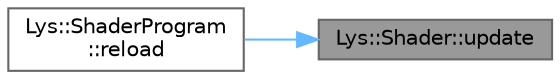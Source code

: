 digraph "Lys::Shader::update"
{
 // LATEX_PDF_SIZE
  bgcolor="transparent";
  edge [fontname=Helvetica,fontsize=10,labelfontname=Helvetica,labelfontsize=10];
  node [fontname=Helvetica,fontsize=10,shape=box,height=0.2,width=0.4];
  rankdir="RL";
  Node1 [id="Node000001",label="Lys::Shader::update",height=0.2,width=0.4,color="gray40", fillcolor="grey60", style="filled", fontcolor="black",tooltip="Empty implementation that should be overrided to add hot-reloading functionality."];
  Node1 -> Node2 [id="edge1_Node000001_Node000002",dir="back",color="steelblue1",style="solid",tooltip=" "];
  Node2 [id="Node000002",label="Lys::ShaderProgram\l::reload",height=0.2,width=0.4,color="grey40", fillcolor="white", style="filled",URL="$classLys_1_1ShaderProgram.html#a1c0785240dc969afc065a21b9f777963",tooltip="If the last write time has changed, it gets and applies the new shader code to the program."];
}
